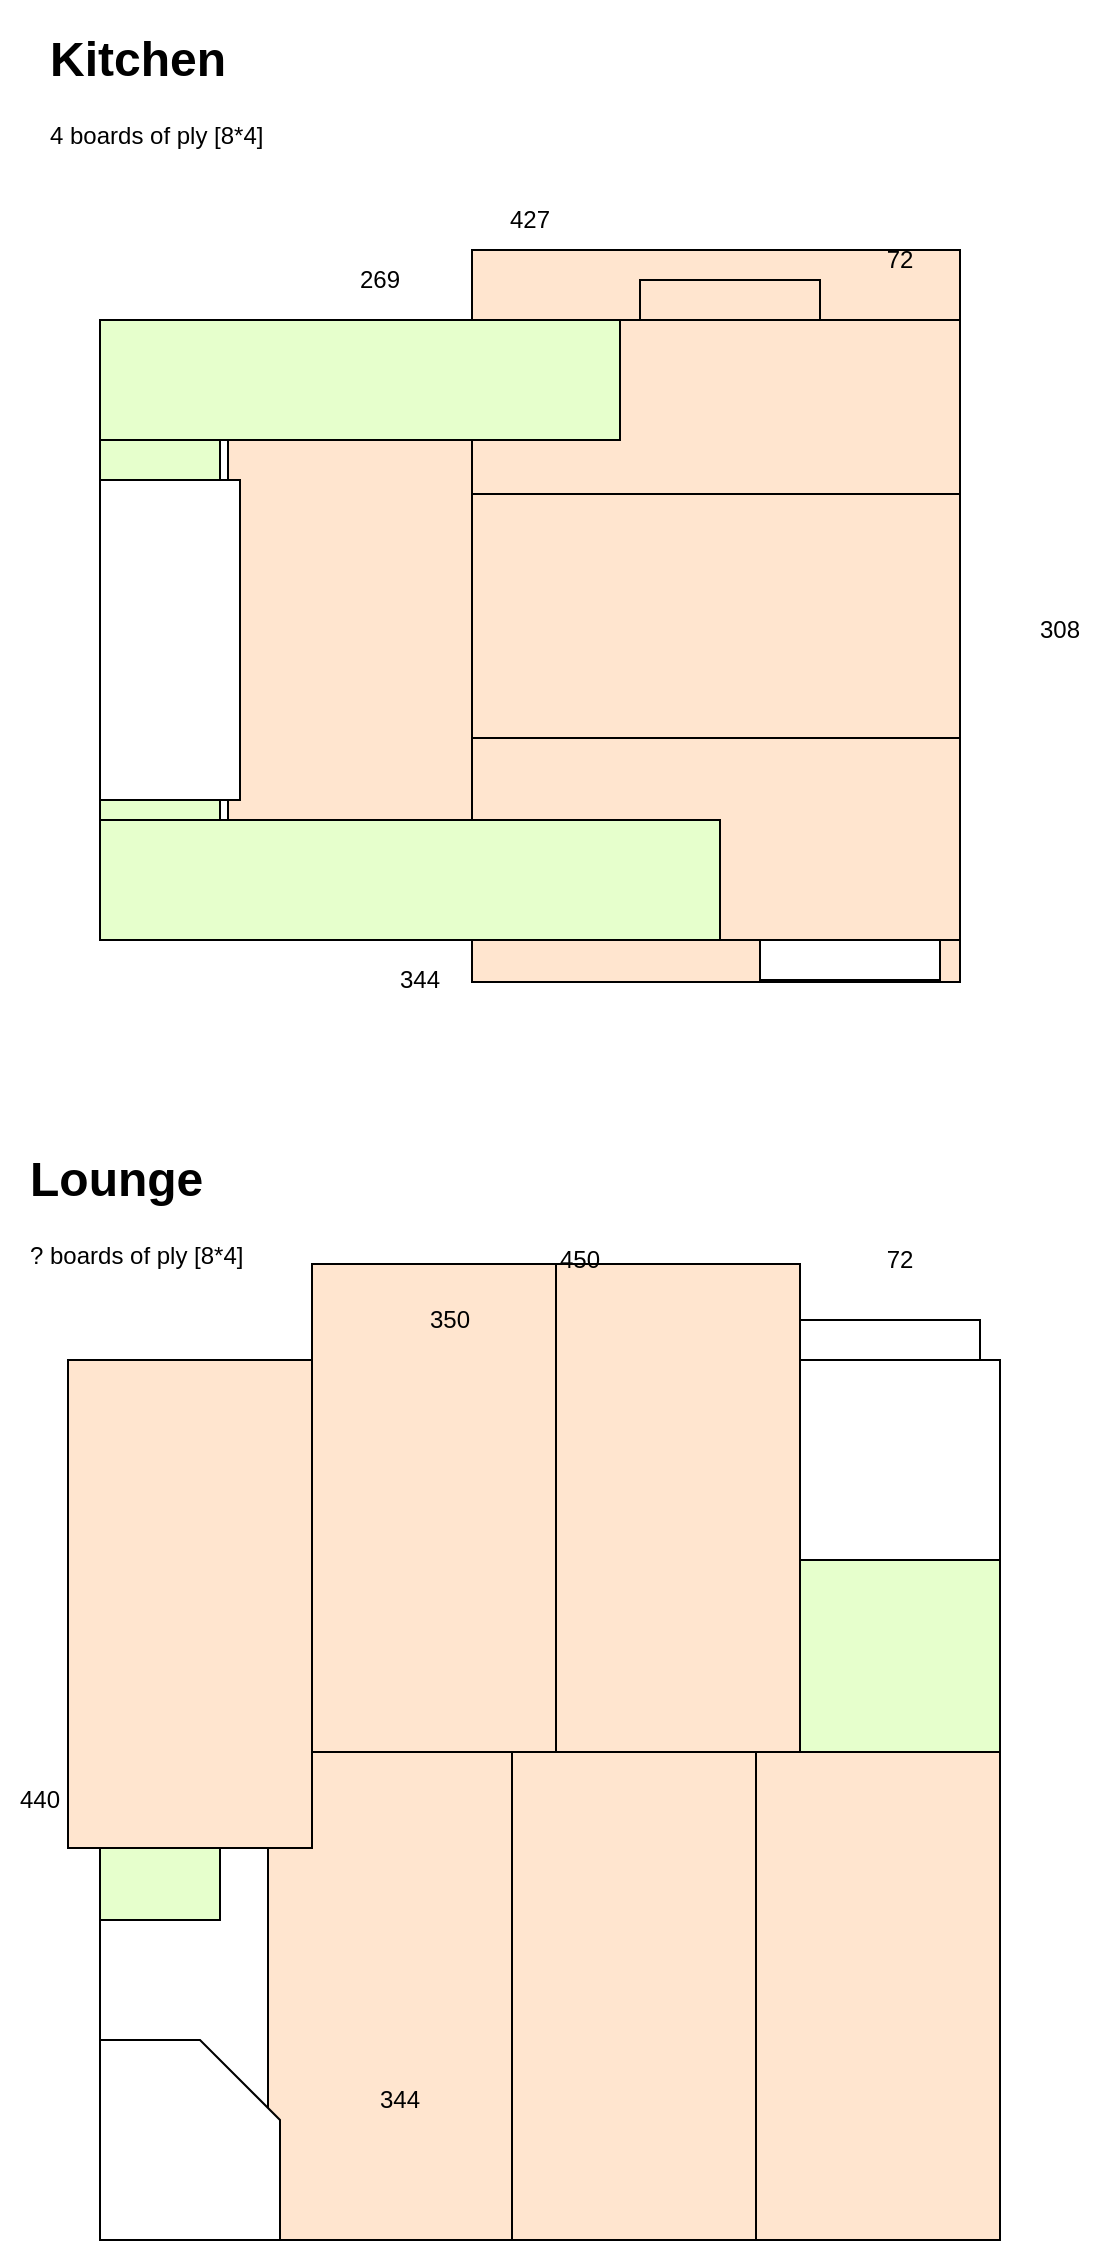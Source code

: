 <mxfile version="14.3.1" type="github">
  <diagram id="m3cKMJ7YTY9tZa0nteIg" name="Page-1">
    <mxGraphModel dx="1058" dy="546" grid="1" gridSize="10" guides="1" tooltips="1" connect="1" arrows="1" fold="1" page="1" pageScale="1" pageWidth="827" pageHeight="1169" math="0" shadow="0">
      <root>
        <mxCell id="0" />
        <mxCell id="1" parent="0" />
        <mxCell id="lSZsTIHQoJN5ihHew8vU-27" value="" style="rounded=0;whiteSpace=wrap;html=1;fillColor=none;" parent="1" vertex="1">
          <mxGeometry x="70" y="690" width="450" height="440" as="geometry" />
        </mxCell>
        <mxCell id="lSZsTIHQoJN5ihHew8vU-19" value="" style="rounded=0;whiteSpace=wrap;html=1;fillColor=#FFE5CF;rotation=-90;" parent="1" vertex="1">
          <mxGeometry x="317" y="318" width="122" height="244" as="geometry" />
        </mxCell>
        <mxCell id="lSZsTIHQoJN5ihHew8vU-17" value="" style="rounded=0;whiteSpace=wrap;html=1;fillColor=#FFE5CF;" parent="1" vertex="1">
          <mxGeometry x="134" y="230" width="122" height="244" as="geometry" />
        </mxCell>
        <mxCell id="lSZsTIHQoJN5ihHew8vU-21" value="" style="rounded=0;whiteSpace=wrap;html=1;fillColor=#FFE5CF;rotation=-90;" parent="1" vertex="1">
          <mxGeometry x="317" y="74" width="122" height="244" as="geometry" />
        </mxCell>
        <mxCell id="lSZsTIHQoJN5ihHew8vU-20" value="" style="rounded=0;whiteSpace=wrap;html=1;fillColor=#FFE5CF;rotation=-90;" parent="1" vertex="1">
          <mxGeometry x="317" y="196" width="122" height="244" as="geometry" />
        </mxCell>
        <mxCell id="lSZsTIHQoJN5ihHew8vU-1" value="" style="rounded=0;whiteSpace=wrap;html=1;fillColor=none;" parent="1" vertex="1">
          <mxGeometry x="70" y="170" width="430" height="310" as="geometry" />
        </mxCell>
        <mxCell id="lSZsTIHQoJN5ihHew8vU-2" value="" style="rounded=0;whiteSpace=wrap;html=1;fillColor=none;" parent="1" vertex="1">
          <mxGeometry x="340" y="150" width="90" height="20" as="geometry" />
        </mxCell>
        <mxCell id="lSZsTIHQoJN5ihHew8vU-3" value="427" style="text;html=1;strokeColor=none;fillColor=none;align=center;verticalAlign=middle;whiteSpace=wrap;rounded=0;" parent="1" vertex="1">
          <mxGeometry x="265" y="110" width="40" height="20" as="geometry" />
        </mxCell>
        <mxCell id="lSZsTIHQoJN5ihHew8vU-5" value="" style="rounded=0;whiteSpace=wrap;html=1;" parent="1" vertex="1">
          <mxGeometry x="400" y="480" width="90" height="20" as="geometry" />
        </mxCell>
        <mxCell id="lSZsTIHQoJN5ihHew8vU-6" value="344" style="text;html=1;strokeColor=none;fillColor=none;align=center;verticalAlign=middle;whiteSpace=wrap;rounded=0;" parent="1" vertex="1">
          <mxGeometry x="210" y="490" width="40" height="20" as="geometry" />
        </mxCell>
        <mxCell id="lSZsTIHQoJN5ihHew8vU-7" value="269" style="text;html=1;strokeColor=none;fillColor=none;align=center;verticalAlign=middle;whiteSpace=wrap;rounded=0;" parent="1" vertex="1">
          <mxGeometry x="190" y="140" width="40" height="20" as="geometry" />
        </mxCell>
        <mxCell id="lSZsTIHQoJN5ihHew8vU-8" value="72" style="text;html=1;strokeColor=none;fillColor=none;align=center;verticalAlign=middle;whiteSpace=wrap;rounded=0;" parent="1" vertex="1">
          <mxGeometry x="450" y="130" width="40" height="20" as="geometry" />
        </mxCell>
        <mxCell id="lSZsTIHQoJN5ihHew8vU-10" value="308" style="text;html=1;strokeColor=none;fillColor=none;align=center;verticalAlign=middle;whiteSpace=wrap;rounded=0;" parent="1" vertex="1">
          <mxGeometry x="530" y="315" width="40" height="20" as="geometry" />
        </mxCell>
        <mxCell id="lSZsTIHQoJN5ihHew8vU-11" value="" style="rounded=0;whiteSpace=wrap;html=1;" parent="1" vertex="1">
          <mxGeometry x="70" y="250" width="70" height="160" as="geometry" />
        </mxCell>
        <mxCell id="lSZsTIHQoJN5ihHew8vU-13" value="" style="rounded=0;whiteSpace=wrap;html=1;fillColor=#E6FFCC;" parent="1" vertex="1">
          <mxGeometry x="70" y="170" width="260" height="60" as="geometry" />
        </mxCell>
        <mxCell id="lSZsTIHQoJN5ihHew8vU-14" value="" style="rounded=0;whiteSpace=wrap;html=1;fillColor=#E6FFCC;" parent="1" vertex="1">
          <mxGeometry x="70" y="420" width="310" height="60" as="geometry" />
        </mxCell>
        <mxCell id="lSZsTIHQoJN5ihHew8vU-15" value="" style="rounded=0;whiteSpace=wrap;html=1;fillColor=#E6FFCC;" parent="1" vertex="1">
          <mxGeometry x="70" y="410" width="60" height="10" as="geometry" />
        </mxCell>
        <mxCell id="lSZsTIHQoJN5ihHew8vU-16" value="" style="rounded=0;whiteSpace=wrap;html=1;fillColor=#E6FFCC;" parent="1" vertex="1">
          <mxGeometry x="70" y="230" width="60" height="20" as="geometry" />
        </mxCell>
        <mxCell id="lSZsTIHQoJN5ihHew8vU-22" value="&lt;h1&gt;Kitchen&lt;/h1&gt;&lt;p&gt;4 boards of ply [8*4]&lt;/p&gt;" style="text;html=1;strokeColor=none;fillColor=none;spacing=5;spacingTop=-20;whiteSpace=wrap;overflow=hidden;rounded=0;" parent="1" vertex="1">
          <mxGeometry x="40" y="20" width="190" height="120" as="geometry" />
        </mxCell>
        <mxCell id="lSZsTIHQoJN5ihHew8vU-23" value="" style="rounded=0;whiteSpace=wrap;html=1;fillColor=#FFE5CF;rotation=-180;" parent="1" vertex="1">
          <mxGeometry x="176" y="642" width="122" height="244" as="geometry" />
        </mxCell>
        <mxCell id="lSZsTIHQoJN5ihHew8vU-24" value="" style="rounded=0;whiteSpace=wrap;html=1;fillColor=#FFE5CF;rotation=0;" parent="1" vertex="1">
          <mxGeometry x="298" y="642" width="122" height="244" as="geometry" />
        </mxCell>
        <mxCell id="lSZsTIHQoJN5ihHew8vU-25" value="" style="rounded=0;whiteSpace=wrap;html=1;fillColor=#FFE5CF;rotation=0;" parent="1" vertex="1">
          <mxGeometry x="276" y="886" width="122" height="244" as="geometry" />
        </mxCell>
        <mxCell id="lSZsTIHQoJN5ihHew8vU-26" value="" style="rounded=0;whiteSpace=wrap;html=1;fillColor=#FFE5CF;rotation=0;" parent="1" vertex="1">
          <mxGeometry x="154" y="886" width="122" height="244" as="geometry" />
        </mxCell>
        <mxCell id="lSZsTIHQoJN5ihHew8vU-29" value="450" style="text;html=1;strokeColor=none;fillColor=none;align=center;verticalAlign=middle;whiteSpace=wrap;rounded=0;" parent="1" vertex="1">
          <mxGeometry x="290" y="630" width="40" height="20" as="geometry" />
        </mxCell>
        <mxCell id="lSZsTIHQoJN5ihHew8vU-31" value="344" style="text;html=1;strokeColor=none;fillColor=none;align=center;verticalAlign=middle;whiteSpace=wrap;rounded=0;" parent="1" vertex="1">
          <mxGeometry x="200" y="1050" width="40" height="20" as="geometry" />
        </mxCell>
        <mxCell id="lSZsTIHQoJN5ihHew8vU-32" value="350" style="text;html=1;strokeColor=none;fillColor=none;align=center;verticalAlign=middle;whiteSpace=wrap;rounded=0;" parent="1" vertex="1">
          <mxGeometry x="225" y="660" width="40" height="20" as="geometry" />
        </mxCell>
        <mxCell id="lSZsTIHQoJN5ihHew8vU-33" value="72" style="text;html=1;strokeColor=none;fillColor=none;align=center;verticalAlign=middle;whiteSpace=wrap;rounded=0;" parent="1" vertex="1">
          <mxGeometry x="450" y="630" width="40" height="20" as="geometry" />
        </mxCell>
        <mxCell id="lSZsTIHQoJN5ihHew8vU-34" value="440" style="text;html=1;strokeColor=none;fillColor=none;align=center;verticalAlign=middle;whiteSpace=wrap;rounded=0;" parent="1" vertex="1">
          <mxGeometry x="20" y="900" width="40" height="20" as="geometry" />
        </mxCell>
        <mxCell id="lSZsTIHQoJN5ihHew8vU-36" value="" style="rounded=0;whiteSpace=wrap;html=1;fillColor=#E6FFCC;" parent="1" vertex="1">
          <mxGeometry x="420" y="790" width="100" height="220" as="geometry" />
        </mxCell>
        <mxCell id="lSZsTIHQoJN5ihHew8vU-39" value="" style="rounded=0;whiteSpace=wrap;html=1;fillColor=#E6FFCC;" parent="1" vertex="1">
          <mxGeometry x="70" y="786" width="60" height="184" as="geometry" />
        </mxCell>
        <mxCell id="lSZsTIHQoJN5ihHew8vU-40" value="&lt;h1&gt;Lounge&lt;/h1&gt;&lt;p&gt;? boards of ply [8*4]&lt;/p&gt;" style="text;html=1;strokeColor=none;fillColor=none;spacing=5;spacingTop=-20;whiteSpace=wrap;overflow=hidden;rounded=0;" parent="1" vertex="1">
          <mxGeometry x="30" y="580" width="190" height="120" as="geometry" />
        </mxCell>
        <mxCell id="qaM8GUqFXqyUOOucFpRX-5" value="" style="shape=card;whiteSpace=wrap;html=1;rotation=90;size=40;" vertex="1" parent="1">
          <mxGeometry x="65" y="1035" width="100" height="90" as="geometry" />
        </mxCell>
        <mxCell id="qaM8GUqFXqyUOOucFpRX-6" value="" style="rounded=0;whiteSpace=wrap;html=1;fillColor=#E6FFCC;" vertex="1" parent="1">
          <mxGeometry x="70" y="690" width="20" height="10" as="geometry" />
        </mxCell>
        <mxCell id="qaM8GUqFXqyUOOucFpRX-7" value="" style="rounded=0;whiteSpace=wrap;html=1;fillColor=#FFE5CF;rotation=0;" vertex="1" parent="1">
          <mxGeometry x="54" y="690" width="122" height="244" as="geometry" />
        </mxCell>
        <mxCell id="qaM8GUqFXqyUOOucFpRX-8" value="" style="rounded=0;whiteSpace=wrap;html=1;fillColor=#FFE5CF;rotation=0;" vertex="1" parent="1">
          <mxGeometry x="398" y="886" width="122" height="244" as="geometry" />
        </mxCell>
        <mxCell id="qaM8GUqFXqyUOOucFpRX-9" value="" style="rounded=0;whiteSpace=wrap;html=1;" vertex="1" parent="1">
          <mxGeometry x="420" y="670" width="90" height="20" as="geometry" />
        </mxCell>
      </root>
    </mxGraphModel>
  </diagram>
</mxfile>
